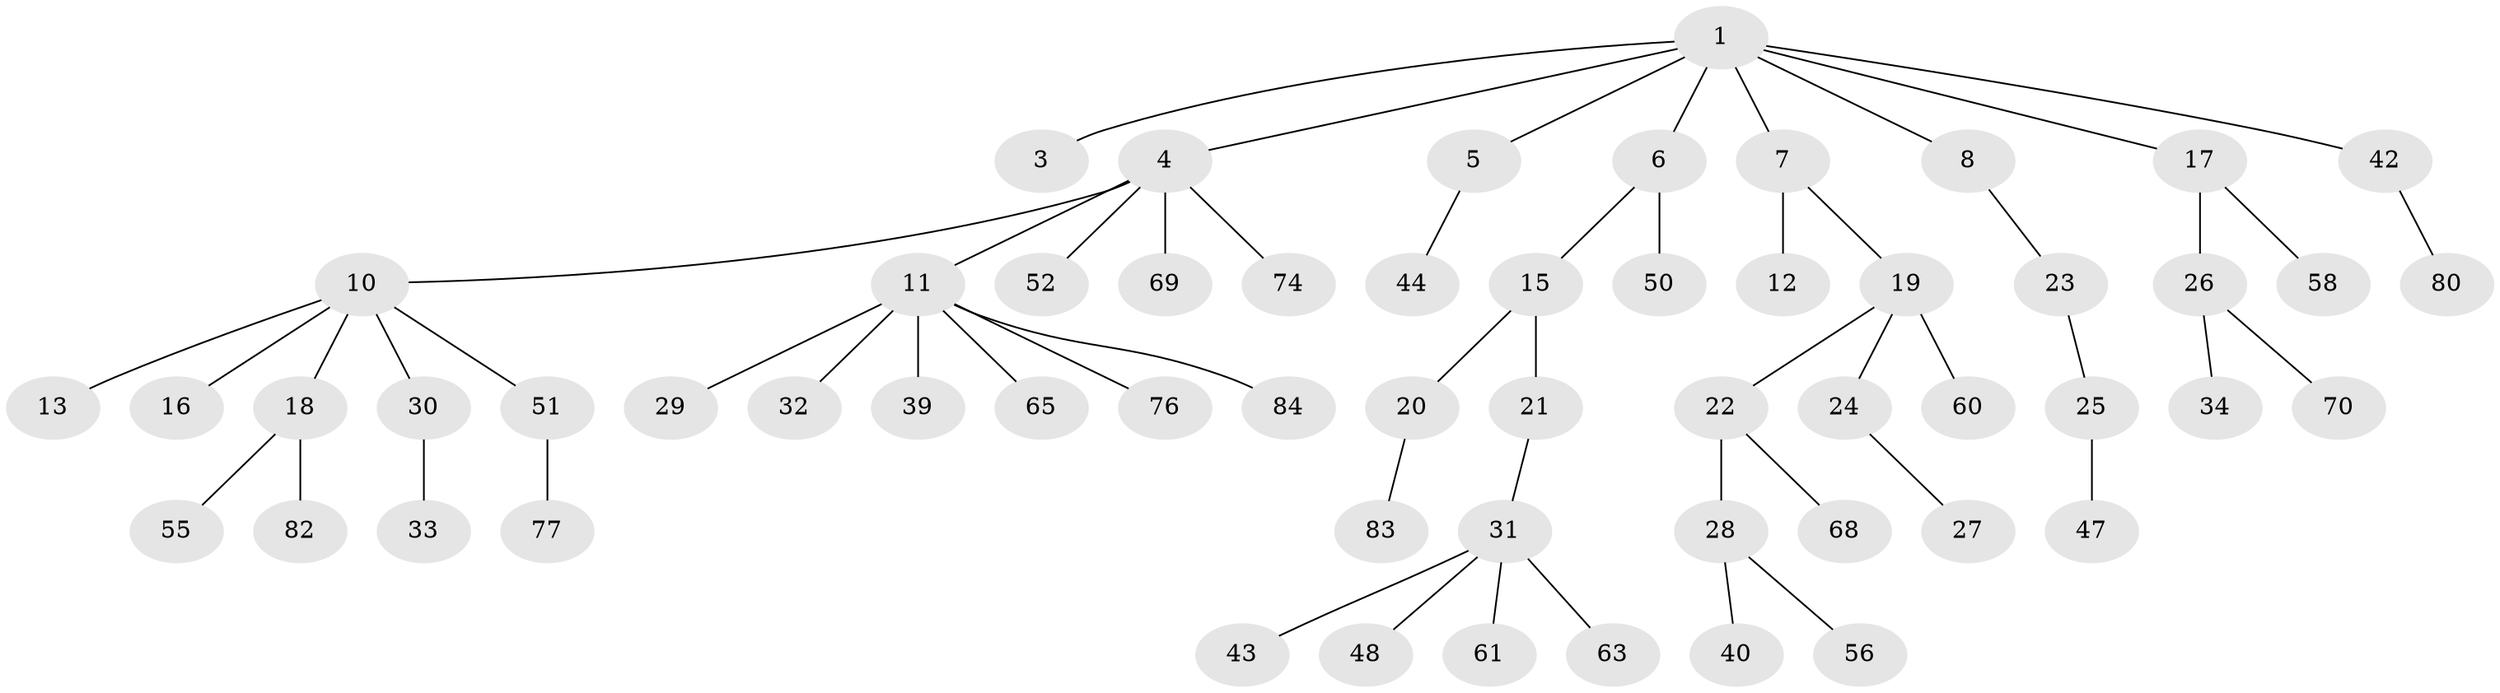 // Generated by graph-tools (version 1.1) at 2025/52/02/27/25 19:52:12]
// undirected, 58 vertices, 57 edges
graph export_dot {
graph [start="1"]
  node [color=gray90,style=filled];
  1 [super="+2"];
  3 [super="+46"];
  4 [super="+49"];
  5 [super="+75"];
  6;
  7 [super="+9"];
  8 [super="+78"];
  10 [super="+14"];
  11 [super="+59"];
  12;
  13 [super="+71"];
  15;
  16 [super="+72"];
  17 [super="+35"];
  18 [super="+53"];
  19 [super="+79"];
  20 [super="+38"];
  21;
  22 [super="+37"];
  23;
  24;
  25 [super="+54"];
  26 [super="+66"];
  27 [super="+62"];
  28 [super="+36"];
  29 [super="+41"];
  30;
  31 [super="+45"];
  32;
  33;
  34;
  39;
  40;
  42 [super="+57"];
  43;
  44;
  47;
  48 [super="+67"];
  50 [super="+73"];
  51;
  52;
  55;
  56;
  58;
  60;
  61;
  63 [super="+64"];
  65;
  68;
  69;
  70;
  74;
  76;
  77;
  80 [super="+81"];
  82;
  83;
  84;
  1 -- 6;
  1 -- 7;
  1 -- 8;
  1 -- 17;
  1 -- 3;
  1 -- 4;
  1 -- 5;
  1 -- 42;
  4 -- 10;
  4 -- 11;
  4 -- 52;
  4 -- 69;
  4 -- 74;
  5 -- 44;
  6 -- 15;
  6 -- 50;
  7 -- 12;
  7 -- 19;
  8 -- 23;
  10 -- 13;
  10 -- 16;
  10 -- 18;
  10 -- 51;
  10 -- 30;
  11 -- 29;
  11 -- 32;
  11 -- 39;
  11 -- 65;
  11 -- 76;
  11 -- 84;
  15 -- 20;
  15 -- 21;
  17 -- 26;
  17 -- 58;
  18 -- 82;
  18 -- 55;
  19 -- 22;
  19 -- 24;
  19 -- 60;
  20 -- 83;
  21 -- 31;
  22 -- 28;
  22 -- 68;
  23 -- 25;
  24 -- 27;
  25 -- 47;
  26 -- 34;
  26 -- 70;
  28 -- 40;
  28 -- 56;
  30 -- 33;
  31 -- 43;
  31 -- 48;
  31 -- 63;
  31 -- 61;
  42 -- 80;
  51 -- 77;
}

